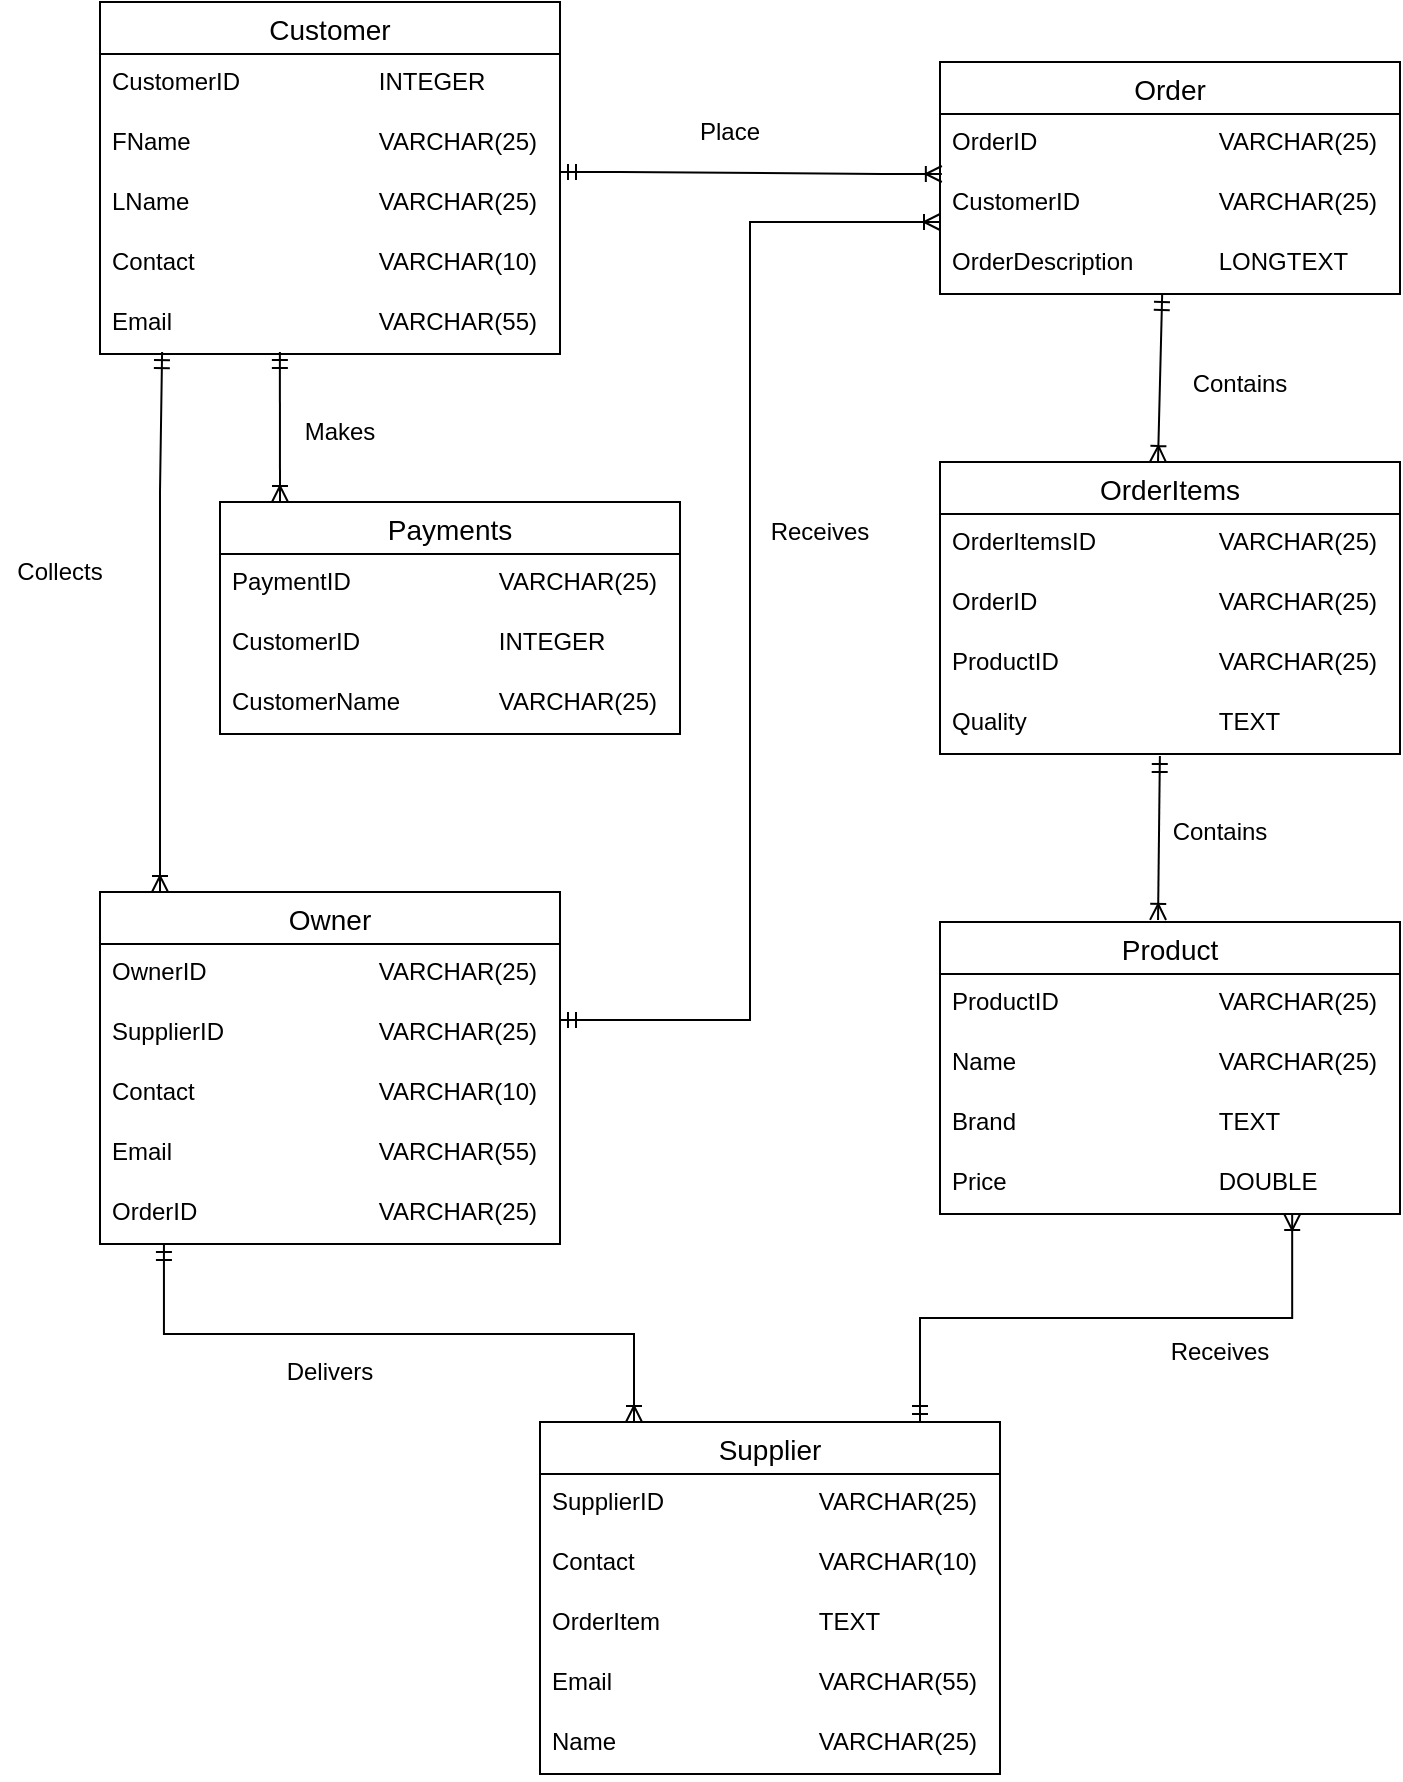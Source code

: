 <mxfile version="21.6.5" type="device">
  <diagram id="R2lEEEUBdFMjLlhIrx00" name="Page-1">
    <mxGraphModel dx="864" dy="516" grid="1" gridSize="10" guides="1" tooltips="1" connect="1" arrows="1" fold="1" page="1" pageScale="1" pageWidth="850" pageHeight="1100" math="0" shadow="0" extFonts="Permanent Marker^https://fonts.googleapis.com/css?family=Permanent+Marker">
      <root>
        <mxCell id="0" />
        <mxCell id="1" parent="0" />
        <mxCell id="fqQ7iOeLG7vJltPpqC9v-1" value="Customer" style="swimlane;fontStyle=0;childLayout=stackLayout;horizontal=1;startSize=26;horizontalStack=0;resizeParent=1;resizeParentMax=0;resizeLast=0;collapsible=1;marginBottom=0;align=center;fontSize=14;" vertex="1" parent="1">
          <mxGeometry x="110" y="50" width="230" height="176" as="geometry" />
        </mxCell>
        <mxCell id="fqQ7iOeLG7vJltPpqC9v-2" value="CustomerID&lt;span style=&quot;white-space: pre;&quot;&gt;&#x9;&lt;/span&gt;&lt;span style=&quot;white-space: pre;&quot;&gt;&#x9;&lt;/span&gt;&lt;span style=&quot;white-space: pre;&quot;&gt;&#x9;&lt;/span&gt;INTEGER" style="text;strokeColor=none;fillColor=none;spacingLeft=4;spacingRight=4;overflow=hidden;rotatable=0;points=[[0,0.5],[1,0.5]];portConstraint=eastwest;fontSize=12;whiteSpace=wrap;html=1;" vertex="1" parent="fqQ7iOeLG7vJltPpqC9v-1">
          <mxGeometry y="26" width="230" height="30" as="geometry" />
        </mxCell>
        <mxCell id="fqQ7iOeLG7vJltPpqC9v-3" value="FName&lt;span style=&quot;white-space: pre;&quot;&gt;&#x9;&lt;/span&gt;&lt;span style=&quot;white-space: pre;&quot;&gt;&#x9;&lt;/span&gt;&lt;span style=&quot;white-space: pre;&quot;&gt;&#x9;&lt;/span&gt;&lt;span style=&quot;white-space: pre;&quot;&gt;&#x9;&lt;/span&gt;VARCHAR(25)" style="text;strokeColor=none;fillColor=none;spacingLeft=4;spacingRight=4;overflow=hidden;rotatable=0;points=[[0,0.5],[1,0.5]];portConstraint=eastwest;fontSize=12;whiteSpace=wrap;html=1;" vertex="1" parent="fqQ7iOeLG7vJltPpqC9v-1">
          <mxGeometry y="56" width="230" height="30" as="geometry" />
        </mxCell>
        <mxCell id="fqQ7iOeLG7vJltPpqC9v-4" value="LName&lt;span style=&quot;white-space: pre;&quot;&gt;&#x9;&lt;/span&gt;&lt;span style=&quot;white-space: pre;&quot;&gt;&#x9;&lt;/span&gt;&lt;span style=&quot;white-space: pre;&quot;&gt;&#x9;&lt;/span&gt;&lt;span style=&quot;white-space: pre;&quot;&gt;&#x9;&lt;/span&gt;VARCHAR(25)" style="text;strokeColor=none;fillColor=none;spacingLeft=4;spacingRight=4;overflow=hidden;rotatable=0;points=[[0,0.5],[1,0.5]];portConstraint=eastwest;fontSize=12;whiteSpace=wrap;html=1;" vertex="1" parent="fqQ7iOeLG7vJltPpqC9v-1">
          <mxGeometry y="86" width="230" height="30" as="geometry" />
        </mxCell>
        <mxCell id="fqQ7iOeLG7vJltPpqC9v-6" value="Contact&lt;span style=&quot;white-space: pre;&quot;&gt;&#x9;&lt;/span&gt;&lt;span style=&quot;white-space: pre;&quot;&gt;&#x9;&lt;/span&gt;&lt;span style=&quot;white-space: pre;&quot;&gt;&#x9;&lt;/span&gt;&lt;span style=&quot;white-space: pre;&quot;&gt;&#x9;&lt;/span&gt;VARCHAR(10)" style="text;strokeColor=none;fillColor=none;spacingLeft=4;spacingRight=4;overflow=hidden;rotatable=0;points=[[0,0.5],[1,0.5]];portConstraint=eastwest;fontSize=12;whiteSpace=wrap;html=1;" vertex="1" parent="fqQ7iOeLG7vJltPpqC9v-1">
          <mxGeometry y="116" width="230" height="30" as="geometry" />
        </mxCell>
        <mxCell id="fqQ7iOeLG7vJltPpqC9v-5" value="Email&lt;span style=&quot;white-space: pre;&quot;&gt;&#x9;&lt;/span&gt;&lt;span style=&quot;white-space: pre;&quot;&gt;&#x9;&lt;/span&gt;&lt;span style=&quot;white-space: pre;&quot;&gt;&#x9;&lt;/span&gt;&lt;span style=&quot;white-space: pre;&quot;&gt;&#x9;&lt;/span&gt;VARCHAR(55)" style="text;strokeColor=none;fillColor=none;spacingLeft=4;spacingRight=4;overflow=hidden;rotatable=0;points=[[0,0.5],[1,0.5]];portConstraint=eastwest;fontSize=12;whiteSpace=wrap;html=1;" vertex="1" parent="fqQ7iOeLG7vJltPpqC9v-1">
          <mxGeometry y="146" width="230" height="30" as="geometry" />
        </mxCell>
        <mxCell id="fqQ7iOeLG7vJltPpqC9v-7" value="Order" style="swimlane;fontStyle=0;childLayout=stackLayout;horizontal=1;startSize=26;horizontalStack=0;resizeParent=1;resizeParentMax=0;resizeLast=0;collapsible=1;marginBottom=0;align=center;fontSize=14;" vertex="1" parent="1">
          <mxGeometry x="530" y="80" width="230" height="116" as="geometry" />
        </mxCell>
        <mxCell id="fqQ7iOeLG7vJltPpqC9v-8" value="OrderID&lt;span style=&quot;white-space: pre;&quot;&gt;&#x9;&lt;/span&gt;&lt;span style=&quot;white-space: pre;&quot;&gt;&#x9;&lt;/span&gt;&lt;span style=&quot;white-space: pre;&quot;&gt;&#x9;&lt;/span&gt;&lt;span style=&quot;white-space: pre;&quot;&gt;&#x9;&lt;/span&gt;VARCHAR(25)" style="text;strokeColor=none;fillColor=none;spacingLeft=4;spacingRight=4;overflow=hidden;rotatable=0;points=[[0,0.5],[1,0.5]];portConstraint=eastwest;fontSize=12;whiteSpace=wrap;html=1;" vertex="1" parent="fqQ7iOeLG7vJltPpqC9v-7">
          <mxGeometry y="26" width="230" height="30" as="geometry" />
        </mxCell>
        <mxCell id="fqQ7iOeLG7vJltPpqC9v-9" value="CustomerID&lt;span style=&quot;white-space: pre;&quot;&gt;&#x9;&lt;/span&gt;&lt;span style=&quot;white-space: pre;&quot;&gt;&#x9;&lt;/span&gt;&lt;span style=&quot;white-space: pre;&quot;&gt;&#x9;&lt;/span&gt;VARCHAR(25)" style="text;strokeColor=none;fillColor=none;spacingLeft=4;spacingRight=4;overflow=hidden;rotatable=0;points=[[0,0.5],[1,0.5]];portConstraint=eastwest;fontSize=12;whiteSpace=wrap;html=1;" vertex="1" parent="fqQ7iOeLG7vJltPpqC9v-7">
          <mxGeometry y="56" width="230" height="30" as="geometry" />
        </mxCell>
        <mxCell id="fqQ7iOeLG7vJltPpqC9v-10" value="OrderDescription&lt;span style=&quot;white-space: pre;&quot;&gt;&#x9;&lt;/span&gt;&lt;span style=&quot;white-space: pre;&quot;&gt;&#x9;&lt;/span&gt;LONGTEXT" style="text;strokeColor=none;fillColor=none;spacingLeft=4;spacingRight=4;overflow=hidden;rotatable=0;points=[[0,0.5],[1,0.5]];portConstraint=eastwest;fontSize=12;whiteSpace=wrap;html=1;" vertex="1" parent="fqQ7iOeLG7vJltPpqC9v-7">
          <mxGeometry y="86" width="230" height="30" as="geometry" />
        </mxCell>
        <mxCell id="fqQ7iOeLG7vJltPpqC9v-13" value="OrderItems" style="swimlane;fontStyle=0;childLayout=stackLayout;horizontal=1;startSize=26;horizontalStack=0;resizeParent=1;resizeParentMax=0;resizeLast=0;collapsible=1;marginBottom=0;align=center;fontSize=14;" vertex="1" parent="1">
          <mxGeometry x="530" y="280" width="230" height="146" as="geometry" />
        </mxCell>
        <mxCell id="fqQ7iOeLG7vJltPpqC9v-14" value="OrderItemsID&lt;span style=&quot;white-space: pre;&quot;&gt;&#x9;&lt;/span&gt;&lt;span style=&quot;white-space: pre;&quot;&gt;&#x9;&lt;/span&gt;&lt;span style=&quot;white-space: pre;&quot;&gt;&#x9;&lt;/span&gt;VARCHAR(25)" style="text;strokeColor=none;fillColor=none;spacingLeft=4;spacingRight=4;overflow=hidden;rotatable=0;points=[[0,0.5],[1,0.5]];portConstraint=eastwest;fontSize=12;whiteSpace=wrap;html=1;" vertex="1" parent="fqQ7iOeLG7vJltPpqC9v-13">
          <mxGeometry y="26" width="230" height="30" as="geometry" />
        </mxCell>
        <mxCell id="fqQ7iOeLG7vJltPpqC9v-15" value="OrderID&lt;span style=&quot;white-space: pre;&quot;&gt;&#x9;&lt;/span&gt;&lt;span style=&quot;white-space: pre;&quot;&gt;&#x9;&lt;/span&gt;&lt;span style=&quot;white-space: pre;&quot;&gt;&#x9;&lt;/span&gt;&lt;span style=&quot;white-space: pre;&quot;&gt;&#x9;&lt;/span&gt;VARCHAR(25)" style="text;strokeColor=none;fillColor=none;spacingLeft=4;spacingRight=4;overflow=hidden;rotatable=0;points=[[0,0.5],[1,0.5]];portConstraint=eastwest;fontSize=12;whiteSpace=wrap;html=1;" vertex="1" parent="fqQ7iOeLG7vJltPpqC9v-13">
          <mxGeometry y="56" width="230" height="30" as="geometry" />
        </mxCell>
        <mxCell id="fqQ7iOeLG7vJltPpqC9v-16" value="ProductID&lt;span style=&quot;white-space: pre;&quot;&gt;&#x9;&lt;/span&gt;&lt;span style=&quot;white-space: pre;&quot;&gt;&#x9;&lt;/span&gt;&lt;span style=&quot;white-space: pre;&quot;&gt;&#x9;&lt;/span&gt;VARCHAR(25)" style="text;strokeColor=none;fillColor=none;spacingLeft=4;spacingRight=4;overflow=hidden;rotatable=0;points=[[0,0.5],[1,0.5]];portConstraint=eastwest;fontSize=12;whiteSpace=wrap;html=1;" vertex="1" parent="fqQ7iOeLG7vJltPpqC9v-13">
          <mxGeometry y="86" width="230" height="30" as="geometry" />
        </mxCell>
        <mxCell id="fqQ7iOeLG7vJltPpqC9v-17" value="Quality&lt;span style=&quot;white-space: pre;&quot;&gt;&#x9;&lt;/span&gt;&lt;span style=&quot;white-space: pre;&quot;&gt;&#x9;&lt;/span&gt;&lt;span style=&quot;white-space: pre;&quot;&gt;&#x9;&lt;/span&gt;&lt;span style=&quot;white-space: pre;&quot;&gt;&#x9;&lt;/span&gt;TEXT" style="text;strokeColor=none;fillColor=none;spacingLeft=4;spacingRight=4;overflow=hidden;rotatable=0;points=[[0,0.5],[1,0.5]];portConstraint=eastwest;fontSize=12;whiteSpace=wrap;html=1;" vertex="1" parent="fqQ7iOeLG7vJltPpqC9v-13">
          <mxGeometry y="116" width="230" height="30" as="geometry" />
        </mxCell>
        <mxCell id="fqQ7iOeLG7vJltPpqC9v-19" value="Payments" style="swimlane;fontStyle=0;childLayout=stackLayout;horizontal=1;startSize=26;horizontalStack=0;resizeParent=1;resizeParentMax=0;resizeLast=0;collapsible=1;marginBottom=0;align=center;fontSize=14;" vertex="1" parent="1">
          <mxGeometry x="170" y="300" width="230" height="116" as="geometry" />
        </mxCell>
        <mxCell id="fqQ7iOeLG7vJltPpqC9v-20" value="PaymentID&lt;span style=&quot;white-space: pre;&quot;&gt;&#x9;&lt;/span&gt;&lt;span style=&quot;white-space: pre;&quot;&gt;&#x9;&lt;/span&gt;&lt;span style=&quot;white-space: pre;&quot;&gt;&#x9;&lt;/span&gt;VARCHAR(25)" style="text;strokeColor=none;fillColor=none;spacingLeft=4;spacingRight=4;overflow=hidden;rotatable=0;points=[[0,0.5],[1,0.5]];portConstraint=eastwest;fontSize=12;whiteSpace=wrap;html=1;" vertex="1" parent="fqQ7iOeLG7vJltPpqC9v-19">
          <mxGeometry y="26" width="230" height="30" as="geometry" />
        </mxCell>
        <mxCell id="fqQ7iOeLG7vJltPpqC9v-21" value="CustomerID&lt;span style=&quot;white-space: pre;&quot;&gt;&#x9;&lt;/span&gt;&lt;span style=&quot;white-space: pre;&quot;&gt;&#x9;&lt;/span&gt;&lt;span style=&quot;white-space: pre;&quot;&gt;&#x9;&lt;/span&gt;INTEGER" style="text;strokeColor=none;fillColor=none;spacingLeft=4;spacingRight=4;overflow=hidden;rotatable=0;points=[[0,0.5],[1,0.5]];portConstraint=eastwest;fontSize=12;whiteSpace=wrap;html=1;" vertex="1" parent="fqQ7iOeLG7vJltPpqC9v-19">
          <mxGeometry y="56" width="230" height="30" as="geometry" />
        </mxCell>
        <mxCell id="fqQ7iOeLG7vJltPpqC9v-22" value="CustomerName&lt;span style=&quot;white-space: pre;&quot;&gt;&#x9;&lt;/span&gt;&lt;span style=&quot;white-space: pre;&quot;&gt;&#x9;&lt;/span&gt;VARCHAR(25)" style="text;strokeColor=none;fillColor=none;spacingLeft=4;spacingRight=4;overflow=hidden;rotatable=0;points=[[0,0.5],[1,0.5]];portConstraint=eastwest;fontSize=12;whiteSpace=wrap;html=1;" vertex="1" parent="fqQ7iOeLG7vJltPpqC9v-19">
          <mxGeometry y="86" width="230" height="30" as="geometry" />
        </mxCell>
        <mxCell id="fqQ7iOeLG7vJltPpqC9v-25" value="Product" style="swimlane;fontStyle=0;childLayout=stackLayout;horizontal=1;startSize=26;horizontalStack=0;resizeParent=1;resizeParentMax=0;resizeLast=0;collapsible=1;marginBottom=0;align=center;fontSize=14;" vertex="1" parent="1">
          <mxGeometry x="530" y="510" width="230" height="146" as="geometry" />
        </mxCell>
        <mxCell id="fqQ7iOeLG7vJltPpqC9v-26" value="ProductID&lt;span style=&quot;white-space: pre;&quot;&gt;&#x9;&lt;/span&gt;&lt;span style=&quot;white-space: pre;&quot;&gt;&#x9;&lt;/span&gt;&lt;span style=&quot;white-space: pre;&quot;&gt;&#x9;&lt;/span&gt;VARCHAR(25)" style="text;strokeColor=none;fillColor=none;spacingLeft=4;spacingRight=4;overflow=hidden;rotatable=0;points=[[0,0.5],[1,0.5]];portConstraint=eastwest;fontSize=12;whiteSpace=wrap;html=1;" vertex="1" parent="fqQ7iOeLG7vJltPpqC9v-25">
          <mxGeometry y="26" width="230" height="30" as="geometry" />
        </mxCell>
        <mxCell id="fqQ7iOeLG7vJltPpqC9v-27" value="Name&lt;span style=&quot;white-space: pre;&quot;&gt;&#x9;&lt;/span&gt;&lt;span style=&quot;white-space: pre;&quot;&gt;&#x9;&lt;/span&gt;&lt;span style=&quot;white-space: pre;&quot;&gt;&#x9;&lt;/span&gt;&lt;span style=&quot;white-space: pre;&quot;&gt;&#x9;&lt;/span&gt;VARCHAR(25)" style="text;strokeColor=none;fillColor=none;spacingLeft=4;spacingRight=4;overflow=hidden;rotatable=0;points=[[0,0.5],[1,0.5]];portConstraint=eastwest;fontSize=12;whiteSpace=wrap;html=1;" vertex="1" parent="fqQ7iOeLG7vJltPpqC9v-25">
          <mxGeometry y="56" width="230" height="30" as="geometry" />
        </mxCell>
        <mxCell id="fqQ7iOeLG7vJltPpqC9v-28" value="Brand&lt;span style=&quot;white-space: pre;&quot;&gt;&#x9;&lt;/span&gt;&lt;span style=&quot;white-space: pre;&quot;&gt;&#x9;&lt;/span&gt;&lt;span style=&quot;white-space: pre;&quot;&gt;&#x9;&lt;/span&gt;&lt;span style=&quot;white-space: pre;&quot;&gt;&#x9;&lt;/span&gt;TEXT" style="text;strokeColor=none;fillColor=none;spacingLeft=4;spacingRight=4;overflow=hidden;rotatable=0;points=[[0,0.5],[1,0.5]];portConstraint=eastwest;fontSize=12;whiteSpace=wrap;html=1;" vertex="1" parent="fqQ7iOeLG7vJltPpqC9v-25">
          <mxGeometry y="86" width="230" height="30" as="geometry" />
        </mxCell>
        <mxCell id="fqQ7iOeLG7vJltPpqC9v-29" value="Price&lt;span style=&quot;white-space: pre;&quot;&gt;&#x9;&lt;/span&gt;&lt;span style=&quot;white-space: pre;&quot;&gt;&#x9;&lt;/span&gt;&lt;span style=&quot;white-space: pre;&quot;&gt;&#x9;&lt;/span&gt;&lt;span style=&quot;white-space: pre;&quot;&gt;&#x9;&lt;/span&gt;DOUBLE" style="text;strokeColor=none;fillColor=none;spacingLeft=4;spacingRight=4;overflow=hidden;rotatable=0;points=[[0,0.5],[1,0.5]];portConstraint=eastwest;fontSize=12;whiteSpace=wrap;html=1;" vertex="1" parent="fqQ7iOeLG7vJltPpqC9v-25">
          <mxGeometry y="116" width="230" height="30" as="geometry" />
        </mxCell>
        <mxCell id="fqQ7iOeLG7vJltPpqC9v-31" value="Owner" style="swimlane;fontStyle=0;childLayout=stackLayout;horizontal=1;startSize=26;horizontalStack=0;resizeParent=1;resizeParentMax=0;resizeLast=0;collapsible=1;marginBottom=0;align=center;fontSize=14;" vertex="1" parent="1">
          <mxGeometry x="110" y="495" width="230" height="176" as="geometry" />
        </mxCell>
        <mxCell id="fqQ7iOeLG7vJltPpqC9v-32" value="OwnerID&lt;span style=&quot;white-space: pre;&quot;&gt;&#x9;&lt;/span&gt;&lt;span style=&quot;white-space: pre;&quot;&gt;&#x9;&lt;/span&gt;&lt;span style=&quot;white-space: pre;&quot;&gt;&#x9;&lt;/span&gt;&lt;span style=&quot;white-space: pre;&quot;&gt;&#x9;&lt;/span&gt;VARCHAR(25)" style="text;strokeColor=none;fillColor=none;spacingLeft=4;spacingRight=4;overflow=hidden;rotatable=0;points=[[0,0.5],[1,0.5]];portConstraint=eastwest;fontSize=12;whiteSpace=wrap;html=1;" vertex="1" parent="fqQ7iOeLG7vJltPpqC9v-31">
          <mxGeometry y="26" width="230" height="30" as="geometry" />
        </mxCell>
        <mxCell id="fqQ7iOeLG7vJltPpqC9v-33" value="SupplierID&lt;span style=&quot;white-space: pre;&quot;&gt;&#x9;&lt;/span&gt;&lt;span style=&quot;white-space: pre;&quot;&gt;&#x9;&lt;/span&gt;&lt;span style=&quot;white-space: pre;&quot;&gt;&#x9;&lt;/span&gt;VARCHAR(25)" style="text;strokeColor=none;fillColor=none;spacingLeft=4;spacingRight=4;overflow=hidden;rotatable=0;points=[[0,0.5],[1,0.5]];portConstraint=eastwest;fontSize=12;whiteSpace=wrap;html=1;" vertex="1" parent="fqQ7iOeLG7vJltPpqC9v-31">
          <mxGeometry y="56" width="230" height="30" as="geometry" />
        </mxCell>
        <mxCell id="fqQ7iOeLG7vJltPpqC9v-34" value="Contact&lt;span style=&quot;white-space: pre;&quot;&gt;&#x9;&lt;/span&gt;&lt;span style=&quot;white-space: pre;&quot;&gt;&#x9;&lt;/span&gt;&lt;span style=&quot;white-space: pre;&quot;&gt;&#x9;&lt;/span&gt;&lt;span style=&quot;white-space: pre;&quot;&gt;&#x9;&lt;/span&gt;VARCHAR(10)" style="text;strokeColor=none;fillColor=none;spacingLeft=4;spacingRight=4;overflow=hidden;rotatable=0;points=[[0,0.5],[1,0.5]];portConstraint=eastwest;fontSize=12;whiteSpace=wrap;html=1;" vertex="1" parent="fqQ7iOeLG7vJltPpqC9v-31">
          <mxGeometry y="86" width="230" height="30" as="geometry" />
        </mxCell>
        <mxCell id="fqQ7iOeLG7vJltPpqC9v-35" value="Email&lt;span style=&quot;white-space: pre;&quot;&gt;&#x9;&lt;/span&gt;&lt;span style=&quot;white-space: pre;&quot;&gt;&#x9;&lt;/span&gt;&lt;span style=&quot;white-space: pre;&quot;&gt;&#x9;&lt;/span&gt;&lt;span style=&quot;white-space: pre;&quot;&gt;&#x9;&lt;/span&gt;VARCHAR(55)" style="text;strokeColor=none;fillColor=none;spacingLeft=4;spacingRight=4;overflow=hidden;rotatable=0;points=[[0,0.5],[1,0.5]];portConstraint=eastwest;fontSize=12;whiteSpace=wrap;html=1;" vertex="1" parent="fqQ7iOeLG7vJltPpqC9v-31">
          <mxGeometry y="116" width="230" height="30" as="geometry" />
        </mxCell>
        <mxCell id="fqQ7iOeLG7vJltPpqC9v-36" value="OrderID&lt;span style=&quot;white-space: pre;&quot;&gt;&#x9;&lt;/span&gt;&lt;span style=&quot;white-space: pre;&quot;&gt;&#x9;&lt;/span&gt;&lt;span style=&quot;white-space: pre;&quot;&gt;&#x9;&lt;/span&gt;&lt;span style=&quot;white-space: pre;&quot;&gt;&#x9;&lt;/span&gt;VARCHAR(25)" style="text;strokeColor=none;fillColor=none;spacingLeft=4;spacingRight=4;overflow=hidden;rotatable=0;points=[[0,0.5],[1,0.5]];portConstraint=eastwest;fontSize=12;whiteSpace=wrap;html=1;" vertex="1" parent="fqQ7iOeLG7vJltPpqC9v-31">
          <mxGeometry y="146" width="230" height="30" as="geometry" />
        </mxCell>
        <mxCell id="fqQ7iOeLG7vJltPpqC9v-37" value="Supplier" style="swimlane;fontStyle=0;childLayout=stackLayout;horizontal=1;startSize=26;horizontalStack=0;resizeParent=1;resizeParentMax=0;resizeLast=0;collapsible=1;marginBottom=0;align=center;fontSize=14;" vertex="1" parent="1">
          <mxGeometry x="330" y="760" width="230" height="176" as="geometry" />
        </mxCell>
        <mxCell id="fqQ7iOeLG7vJltPpqC9v-38" value="SupplierID&lt;span style=&quot;white-space: pre;&quot;&gt;&#x9;&lt;/span&gt;&lt;span style=&quot;white-space: pre;&quot;&gt;&#x9;&lt;/span&gt;&lt;span style=&quot;white-space: pre;&quot;&gt;&#x9;&lt;/span&gt;VARCHAR(25)" style="text;strokeColor=none;fillColor=none;spacingLeft=4;spacingRight=4;overflow=hidden;rotatable=0;points=[[0,0.5],[1,0.5]];portConstraint=eastwest;fontSize=12;whiteSpace=wrap;html=1;" vertex="1" parent="fqQ7iOeLG7vJltPpqC9v-37">
          <mxGeometry y="26" width="230" height="30" as="geometry" />
        </mxCell>
        <mxCell id="fqQ7iOeLG7vJltPpqC9v-39" value="Contact&lt;span style=&quot;white-space: pre;&quot;&gt;&#x9;&lt;/span&gt;&lt;span style=&quot;white-space: pre;&quot;&gt;&#x9;&lt;/span&gt;&lt;span style=&quot;white-space: pre;&quot;&gt;&#x9;&lt;/span&gt;&lt;span style=&quot;white-space: pre;&quot;&gt;&#x9;&lt;/span&gt;VARCHAR(10)" style="text;strokeColor=none;fillColor=none;spacingLeft=4;spacingRight=4;overflow=hidden;rotatable=0;points=[[0,0.5],[1,0.5]];portConstraint=eastwest;fontSize=12;whiteSpace=wrap;html=1;" vertex="1" parent="fqQ7iOeLG7vJltPpqC9v-37">
          <mxGeometry y="56" width="230" height="30" as="geometry" />
        </mxCell>
        <mxCell id="fqQ7iOeLG7vJltPpqC9v-40" value="OrderItem&lt;span style=&quot;white-space: pre;&quot;&gt;&#x9;&lt;/span&gt;&lt;span style=&quot;white-space: pre;&quot;&gt;&#x9;&lt;/span&gt;&lt;span style=&quot;white-space: pre;&quot;&gt;&#x9;&lt;/span&gt;TEXT" style="text;strokeColor=none;fillColor=none;spacingLeft=4;spacingRight=4;overflow=hidden;rotatable=0;points=[[0,0.5],[1,0.5]];portConstraint=eastwest;fontSize=12;whiteSpace=wrap;html=1;" vertex="1" parent="fqQ7iOeLG7vJltPpqC9v-37">
          <mxGeometry y="86" width="230" height="30" as="geometry" />
        </mxCell>
        <mxCell id="fqQ7iOeLG7vJltPpqC9v-41" value="Email&lt;span style=&quot;white-space: pre;&quot;&gt;&#x9;&lt;/span&gt;&lt;span style=&quot;white-space: pre;&quot;&gt;&#x9;&lt;/span&gt;&lt;span style=&quot;white-space: pre;&quot;&gt;&#x9;&lt;/span&gt;&lt;span style=&quot;white-space: pre;&quot;&gt;&#x9;&lt;/span&gt;VARCHAR(55)" style="text;strokeColor=none;fillColor=none;spacingLeft=4;spacingRight=4;overflow=hidden;rotatable=0;points=[[0,0.5],[1,0.5]];portConstraint=eastwest;fontSize=12;whiteSpace=wrap;html=1;" vertex="1" parent="fqQ7iOeLG7vJltPpqC9v-37">
          <mxGeometry y="116" width="230" height="30" as="geometry" />
        </mxCell>
        <mxCell id="fqQ7iOeLG7vJltPpqC9v-42" value="Name&lt;span style=&quot;white-space: pre;&quot;&gt;&#x9;&lt;/span&gt;&lt;span style=&quot;white-space: pre;&quot;&gt;&#x9;&lt;/span&gt;&lt;span style=&quot;white-space: pre;&quot;&gt;&#x9;&lt;/span&gt;&lt;span style=&quot;white-space: pre;&quot;&gt;&#x9;&lt;/span&gt;VARCHAR(25)" style="text;strokeColor=none;fillColor=none;spacingLeft=4;spacingRight=4;overflow=hidden;rotatable=0;points=[[0,0.5],[1,0.5]];portConstraint=eastwest;fontSize=12;whiteSpace=wrap;html=1;" vertex="1" parent="fqQ7iOeLG7vJltPpqC9v-37">
          <mxGeometry y="146" width="230" height="30" as="geometry" />
        </mxCell>
        <mxCell id="fqQ7iOeLG7vJltPpqC9v-43" value="" style="edgeStyle=entityRelationEdgeStyle;fontSize=12;html=1;endArrow=ERoneToMany;startArrow=ERmandOne;rounded=0;entryX=0.004;entryY=1;entryDx=0;entryDy=0;entryPerimeter=0;" edge="1" parent="1" target="fqQ7iOeLG7vJltPpqC9v-8">
          <mxGeometry width="100" height="100" relative="1" as="geometry">
            <mxPoint x="340" y="135" as="sourcePoint" />
            <mxPoint x="440" y="190" as="targetPoint" />
          </mxGeometry>
        </mxCell>
        <mxCell id="fqQ7iOeLG7vJltPpqC9v-44" value="" style="fontSize=12;html=1;endArrow=ERoneToMany;startArrow=ERmandOne;rounded=0;exitX=0.483;exitY=1;exitDx=0;exitDy=0;exitPerimeter=0;" edge="1" parent="1" source="fqQ7iOeLG7vJltPpqC9v-10">
          <mxGeometry width="100" height="100" relative="1" as="geometry">
            <mxPoint x="640" y="200" as="sourcePoint" />
            <mxPoint x="639" y="280" as="targetPoint" />
            <Array as="points" />
          </mxGeometry>
        </mxCell>
        <mxCell id="fqQ7iOeLG7vJltPpqC9v-45" value="" style="fontSize=12;html=1;endArrow=ERoneToMany;startArrow=ERmandOne;rounded=0;exitX=0.391;exitY=0.967;exitDx=0;exitDy=0;exitPerimeter=0;" edge="1" parent="1" source="fqQ7iOeLG7vJltPpqC9v-5">
          <mxGeometry width="100" height="100" relative="1" as="geometry">
            <mxPoint x="201" y="230" as="sourcePoint" />
            <mxPoint x="200" y="300" as="targetPoint" />
          </mxGeometry>
        </mxCell>
        <mxCell id="fqQ7iOeLG7vJltPpqC9v-46" value="" style="fontSize=12;html=1;endArrow=ERoneToMany;startArrow=ERmandOne;rounded=0;entryX=0.474;entryY=-0.007;entryDx=0;entryDy=0;entryPerimeter=0;exitX=0.478;exitY=1.033;exitDx=0;exitDy=0;exitPerimeter=0;" edge="1" parent="1" source="fqQ7iOeLG7vJltPpqC9v-17" target="fqQ7iOeLG7vJltPpqC9v-25">
          <mxGeometry width="100" height="100" relative="1" as="geometry">
            <mxPoint x="340" y="420" as="sourcePoint" />
            <mxPoint x="440" y="320" as="targetPoint" />
          </mxGeometry>
        </mxCell>
        <mxCell id="fqQ7iOeLG7vJltPpqC9v-47" value="" style="edgeStyle=elbowEdgeStyle;fontSize=12;html=1;endArrow=ERoneToMany;startArrow=ERmandOne;rounded=0;entryX=0;entryY=0.8;entryDx=0;entryDy=0;entryPerimeter=0;" edge="1" parent="1" target="fqQ7iOeLG7vJltPpqC9v-9">
          <mxGeometry width="100" height="100" relative="1" as="geometry">
            <mxPoint x="340" y="559" as="sourcePoint" />
            <mxPoint x="440" y="300" as="targetPoint" />
          </mxGeometry>
        </mxCell>
        <mxCell id="fqQ7iOeLG7vJltPpqC9v-49" value="" style="fontSize=12;html=1;endArrow=ERoneToMany;startArrow=ERmandOne;rounded=0;exitX=0.135;exitY=0.967;exitDx=0;exitDy=0;exitPerimeter=0;" edge="1" parent="1" source="fqQ7iOeLG7vJltPpqC9v-5">
          <mxGeometry width="100" height="100" relative="1" as="geometry">
            <mxPoint x="140" y="235" as="sourcePoint" />
            <mxPoint x="140" y="495" as="targetPoint" />
            <Array as="points">
              <mxPoint x="140" y="295" />
              <mxPoint x="140" y="355" />
            </Array>
          </mxGeometry>
        </mxCell>
        <mxCell id="fqQ7iOeLG7vJltPpqC9v-50" value="" style="edgeStyle=elbowEdgeStyle;fontSize=12;html=1;endArrow=ERoneToMany;startArrow=ERmandOne;rounded=0;elbow=vertical;exitX=0.139;exitY=1.133;exitDx=0;exitDy=0;exitPerimeter=0;" edge="1" parent="1">
          <mxGeometry width="100" height="100" relative="1" as="geometry">
            <mxPoint x="141.97" y="671" as="sourcePoint" />
            <mxPoint x="377" y="760" as="targetPoint" />
            <Array as="points">
              <mxPoint x="160" y="716.01" />
              <mxPoint x="250" y="716.01" />
              <mxPoint x="240" y="716.01" />
            </Array>
          </mxGeometry>
        </mxCell>
        <mxCell id="fqQ7iOeLG7vJltPpqC9v-51" value="" style="edgeStyle=elbowEdgeStyle;fontSize=12;html=1;endArrow=ERoneToMany;startArrow=ERmandOne;rounded=0;elbow=vertical;" edge="1" parent="1">
          <mxGeometry width="100" height="100" relative="1" as="geometry">
            <mxPoint x="520" y="760" as="sourcePoint" />
            <mxPoint x="706.09" y="656" as="targetPoint" />
          </mxGeometry>
        </mxCell>
        <mxCell id="fqQ7iOeLG7vJltPpqC9v-52" value="Receives" style="text;html=1;strokeColor=none;fillColor=none;align=center;verticalAlign=middle;whiteSpace=wrap;rounded=0;" vertex="1" parent="1">
          <mxGeometry x="640" y="710" width="60" height="30" as="geometry" />
        </mxCell>
        <mxCell id="fqQ7iOeLG7vJltPpqC9v-53" value="Delivers" style="text;html=1;strokeColor=none;fillColor=none;align=center;verticalAlign=middle;whiteSpace=wrap;rounded=0;" vertex="1" parent="1">
          <mxGeometry x="195" y="720" width="60" height="30" as="geometry" />
        </mxCell>
        <mxCell id="fqQ7iOeLG7vJltPpqC9v-54" value="Contains" style="text;html=1;strokeColor=none;fillColor=none;align=center;verticalAlign=middle;whiteSpace=wrap;rounded=0;" vertex="1" parent="1">
          <mxGeometry x="640" y="450" width="60" height="30" as="geometry" />
        </mxCell>
        <mxCell id="fqQ7iOeLG7vJltPpqC9v-55" value="Receives" style="text;html=1;strokeColor=none;fillColor=none;align=center;verticalAlign=middle;whiteSpace=wrap;rounded=0;" vertex="1" parent="1">
          <mxGeometry x="440" y="300" width="60" height="30" as="geometry" />
        </mxCell>
        <mxCell id="fqQ7iOeLG7vJltPpqC9v-56" value="Place" style="text;html=1;strokeColor=none;fillColor=none;align=center;verticalAlign=middle;whiteSpace=wrap;rounded=0;" vertex="1" parent="1">
          <mxGeometry x="395" y="100" width="60" height="30" as="geometry" />
        </mxCell>
        <mxCell id="fqQ7iOeLG7vJltPpqC9v-57" value="Collects" style="text;html=1;strokeColor=none;fillColor=none;align=center;verticalAlign=middle;whiteSpace=wrap;rounded=0;" vertex="1" parent="1">
          <mxGeometry x="60" y="320" width="60" height="30" as="geometry" />
        </mxCell>
        <mxCell id="fqQ7iOeLG7vJltPpqC9v-58" value="Makes" style="text;html=1;strokeColor=none;fillColor=none;align=center;verticalAlign=middle;whiteSpace=wrap;rounded=0;" vertex="1" parent="1">
          <mxGeometry x="200" y="250" width="60" height="30" as="geometry" />
        </mxCell>
        <mxCell id="fqQ7iOeLG7vJltPpqC9v-59" value="Contains" style="text;html=1;strokeColor=none;fillColor=none;align=center;verticalAlign=middle;whiteSpace=wrap;rounded=0;" vertex="1" parent="1">
          <mxGeometry x="650" y="226" width="60" height="30" as="geometry" />
        </mxCell>
      </root>
    </mxGraphModel>
  </diagram>
</mxfile>
